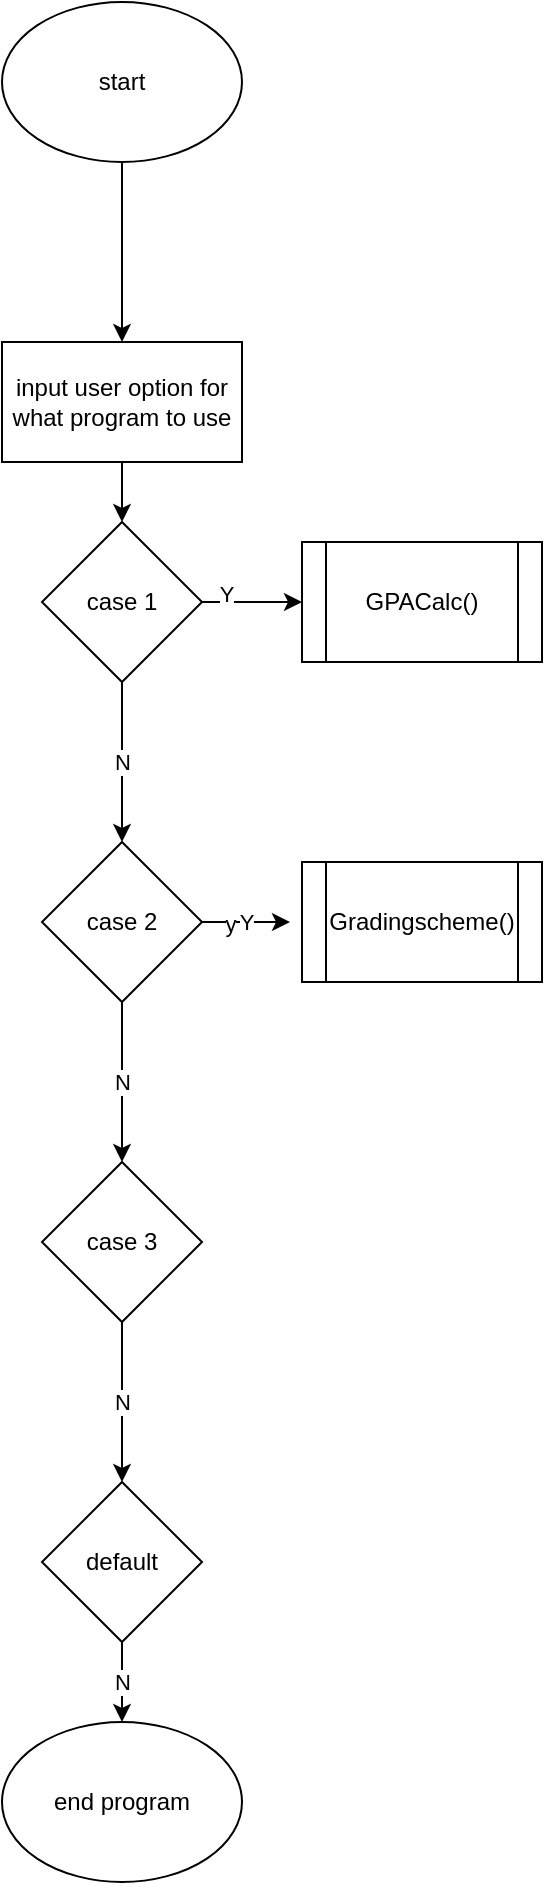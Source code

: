 <mxfile version="21.6.2" type="device" pages="3">
  <diagram id="C5RBs43oDa-KdzZeNtuy" name="Page-1">
    <mxGraphModel dx="1434" dy="796" grid="1" gridSize="10" guides="1" tooltips="1" connect="1" arrows="1" fold="1" page="1" pageScale="1" pageWidth="827" pageHeight="1169" math="0" shadow="0">
      <root>
        <mxCell id="WIyWlLk6GJQsqaUBKTNV-0" />
        <mxCell id="WIyWlLk6GJQsqaUBKTNV-1" parent="WIyWlLk6GJQsqaUBKTNV-0" />
        <mxCell id="MIBesyJyM0pAzpOsuZl7-2" value="" style="edgeStyle=orthogonalEdgeStyle;rounded=0;orthogonalLoop=1;jettySize=auto;html=1;" edge="1" parent="WIyWlLk6GJQsqaUBKTNV-1" source="MIBesyJyM0pAzpOsuZl7-0" target="MIBesyJyM0pAzpOsuZl7-1">
          <mxGeometry relative="1" as="geometry" />
        </mxCell>
        <mxCell id="MIBesyJyM0pAzpOsuZl7-0" value="start" style="ellipse;whiteSpace=wrap;html=1;" vertex="1" parent="WIyWlLk6GJQsqaUBKTNV-1">
          <mxGeometry x="350" y="20" width="120" height="80" as="geometry" />
        </mxCell>
        <mxCell id="MIBesyJyM0pAzpOsuZl7-4" style="edgeStyle=orthogonalEdgeStyle;rounded=0;orthogonalLoop=1;jettySize=auto;html=1;exitX=0.5;exitY=1;exitDx=0;exitDy=0;entryX=0.5;entryY=0;entryDx=0;entryDy=0;" edge="1" parent="WIyWlLk6GJQsqaUBKTNV-1" source="MIBesyJyM0pAzpOsuZl7-1" target="MIBesyJyM0pAzpOsuZl7-3">
          <mxGeometry relative="1" as="geometry" />
        </mxCell>
        <mxCell id="MIBesyJyM0pAzpOsuZl7-1" value="input user option for what program to use" style="whiteSpace=wrap;html=1;" vertex="1" parent="WIyWlLk6GJQsqaUBKTNV-1">
          <mxGeometry x="350" y="190" width="120" height="60" as="geometry" />
        </mxCell>
        <mxCell id="MIBesyJyM0pAzpOsuZl7-6" value="N" style="edgeStyle=orthogonalEdgeStyle;rounded=0;orthogonalLoop=1;jettySize=auto;html=1;" edge="1" parent="WIyWlLk6GJQsqaUBKTNV-1" source="MIBesyJyM0pAzpOsuZl7-3" target="MIBesyJyM0pAzpOsuZl7-5">
          <mxGeometry relative="1" as="geometry" />
        </mxCell>
        <mxCell id="MIBesyJyM0pAzpOsuZl7-14" style="edgeStyle=orthogonalEdgeStyle;rounded=0;orthogonalLoop=1;jettySize=auto;html=1;exitX=1;exitY=0.5;exitDx=0;exitDy=0;entryX=0;entryY=0.5;entryDx=0;entryDy=0;" edge="1" parent="WIyWlLk6GJQsqaUBKTNV-1" source="MIBesyJyM0pAzpOsuZl7-3" target="MIBesyJyM0pAzpOsuZl7-13">
          <mxGeometry relative="1" as="geometry" />
        </mxCell>
        <mxCell id="qMCuVRvjrG7JOWc2yTg2-1" value="Y" style="edgeLabel;html=1;align=center;verticalAlign=middle;resizable=0;points=[];" vertex="1" connectable="0" parent="MIBesyJyM0pAzpOsuZl7-14">
          <mxGeometry x="-0.52" y="4" relative="1" as="geometry">
            <mxPoint as="offset" />
          </mxGeometry>
        </mxCell>
        <mxCell id="MIBesyJyM0pAzpOsuZl7-3" value="case 1" style="rhombus;whiteSpace=wrap;html=1;" vertex="1" parent="WIyWlLk6GJQsqaUBKTNV-1">
          <mxGeometry x="370" y="280" width="80" height="80" as="geometry" />
        </mxCell>
        <mxCell id="MIBesyJyM0pAzpOsuZl7-8" value="N" style="edgeStyle=orthogonalEdgeStyle;rounded=0;orthogonalLoop=1;jettySize=auto;html=1;" edge="1" parent="WIyWlLk6GJQsqaUBKTNV-1" source="MIBesyJyM0pAzpOsuZl7-5" target="MIBesyJyM0pAzpOsuZl7-7">
          <mxGeometry relative="1" as="geometry" />
        </mxCell>
        <mxCell id="MIBesyJyM0pAzpOsuZl7-16" value="Y" style="edgeStyle=orthogonalEdgeStyle;rounded=0;orthogonalLoop=1;jettySize=auto;html=1;exitX=1;exitY=0.5;exitDx=0;exitDy=0;entryX=-0.05;entryY=0.5;entryDx=0;entryDy=0;entryPerimeter=0;" edge="1" parent="WIyWlLk6GJQsqaUBKTNV-1" source="MIBesyJyM0pAzpOsuZl7-5" target="MIBesyJyM0pAzpOsuZl7-15">
          <mxGeometry relative="1" as="geometry" />
        </mxCell>
        <mxCell id="qMCuVRvjrG7JOWc2yTg2-0" value="y" style="edgeLabel;html=1;align=center;verticalAlign=middle;resizable=0;points=[];" vertex="1" connectable="0" parent="MIBesyJyM0pAzpOsuZl7-16">
          <mxGeometry x="-0.364" y="-1" relative="1" as="geometry">
            <mxPoint as="offset" />
          </mxGeometry>
        </mxCell>
        <mxCell id="MIBesyJyM0pAzpOsuZl7-5" value="case 2" style="rhombus;whiteSpace=wrap;html=1;" vertex="1" parent="WIyWlLk6GJQsqaUBKTNV-1">
          <mxGeometry x="370" y="440" width="80" height="80" as="geometry" />
        </mxCell>
        <mxCell id="MIBesyJyM0pAzpOsuZl7-10" value="N" style="edgeStyle=orthogonalEdgeStyle;rounded=0;orthogonalLoop=1;jettySize=auto;html=1;" edge="1" parent="WIyWlLk6GJQsqaUBKTNV-1" source="MIBesyJyM0pAzpOsuZl7-7" target="MIBesyJyM0pAzpOsuZl7-9">
          <mxGeometry relative="1" as="geometry" />
        </mxCell>
        <mxCell id="MIBesyJyM0pAzpOsuZl7-7" value="case 3" style="rhombus;whiteSpace=wrap;html=1;" vertex="1" parent="WIyWlLk6GJQsqaUBKTNV-1">
          <mxGeometry x="370" y="600" width="80" height="80" as="geometry" />
        </mxCell>
        <mxCell id="MIBesyJyM0pAzpOsuZl7-12" value="N" style="edgeStyle=orthogonalEdgeStyle;rounded=0;orthogonalLoop=1;jettySize=auto;html=1;exitX=0.5;exitY=1;exitDx=0;exitDy=0;entryX=0.5;entryY=0;entryDx=0;entryDy=0;" edge="1" parent="WIyWlLk6GJQsqaUBKTNV-1" source="MIBesyJyM0pAzpOsuZl7-9" target="MIBesyJyM0pAzpOsuZl7-11">
          <mxGeometry relative="1" as="geometry" />
        </mxCell>
        <mxCell id="MIBesyJyM0pAzpOsuZl7-9" value="default" style="rhombus;whiteSpace=wrap;html=1;" vertex="1" parent="WIyWlLk6GJQsqaUBKTNV-1">
          <mxGeometry x="370" y="760" width="80" height="80" as="geometry" />
        </mxCell>
        <mxCell id="MIBesyJyM0pAzpOsuZl7-11" value="end program" style="ellipse;whiteSpace=wrap;html=1;" vertex="1" parent="WIyWlLk6GJQsqaUBKTNV-1">
          <mxGeometry x="350" y="880" width="120" height="80" as="geometry" />
        </mxCell>
        <mxCell id="MIBesyJyM0pAzpOsuZl7-13" value="GPACalc()" style="shape=process;whiteSpace=wrap;html=1;backgroundOutline=1;" vertex="1" parent="WIyWlLk6GJQsqaUBKTNV-1">
          <mxGeometry x="500" y="290" width="120" height="60" as="geometry" />
        </mxCell>
        <mxCell id="MIBesyJyM0pAzpOsuZl7-15" value="Gradingscheme()" style="shape=process;whiteSpace=wrap;html=1;backgroundOutline=1;" vertex="1" parent="WIyWlLk6GJQsqaUBKTNV-1">
          <mxGeometry x="500" y="450" width="120" height="60" as="geometry" />
        </mxCell>
      </root>
    </mxGraphModel>
  </diagram>
  <diagram id="c0zm1AjDyDOsVGS7HCRY" name="Page-2">
    <mxGraphModel dx="1434" dy="796" grid="1" gridSize="10" guides="1" tooltips="1" connect="1" arrows="1" fold="1" page="1" pageScale="1" pageWidth="850" pageHeight="1100" math="0" shadow="0">
      <root>
        <mxCell id="0" />
        <mxCell id="1" parent="0" />
        <mxCell id="b-TxMJduMKno6-Z4dEuI-1" value="GPACalc" style="ellipse;whiteSpace=wrap;html=1;" vertex="1" parent="1">
          <mxGeometry x="350" y="50" width="120" height="80" as="geometry" />
        </mxCell>
      </root>
    </mxGraphModel>
  </diagram>
  <diagram id="2waVf4u5iXAJdaMfsXiG" name="Page-3">
    <mxGraphModel dx="1434" dy="796" grid="1" gridSize="10" guides="1" tooltips="1" connect="1" arrows="1" fold="1" page="1" pageScale="1" pageWidth="850" pageHeight="1100" math="0" shadow="0">
      <root>
        <mxCell id="0" />
        <mxCell id="1" parent="0" />
        <mxCell id="aahJKG_kTmySP2GvMEAo-1" value="GradingScheme" style="ellipse;whiteSpace=wrap;html=1;" vertex="1" parent="1">
          <mxGeometry x="350" y="50" width="120" height="80" as="geometry" />
        </mxCell>
      </root>
    </mxGraphModel>
  </diagram>
</mxfile>
